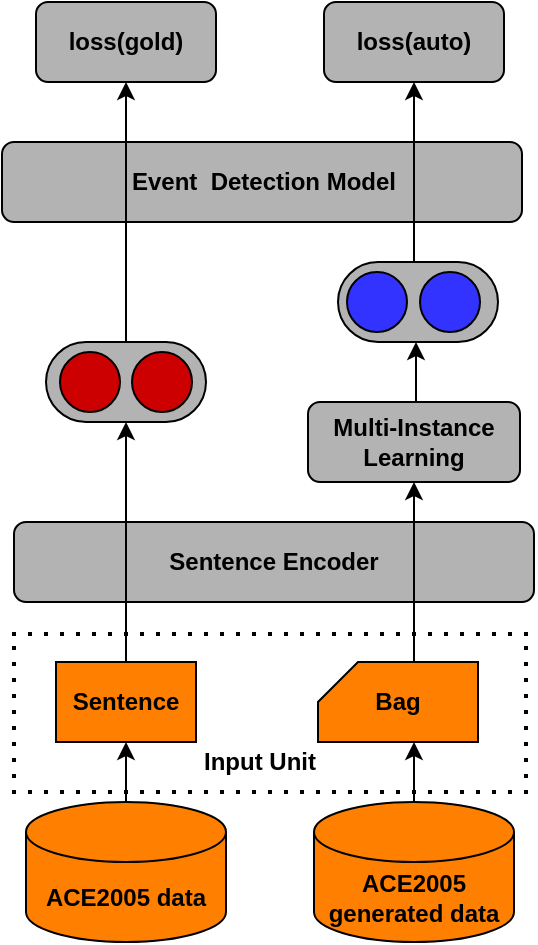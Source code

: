 <mxfile version="14.9.2" type="github">
  <diagram id="dobOyg4vtvWRXq0azZIz" name="Page-1">
    <mxGraphModel dx="1038" dy="491" grid="1" gridSize="10" guides="1" tooltips="1" connect="1" arrows="1" fold="1" page="1" pageScale="1" pageWidth="827" pageHeight="1169" math="0" shadow="0">
      <root>
        <mxCell id="0" />
        <mxCell id="1" parent="0" />
        <mxCell id="5bSi_qPv952segXHp5Zx-3" value="&lt;b&gt;ACE2005 data&lt;/b&gt;" style="shape=cylinder3;whiteSpace=wrap;html=1;boundedLbl=1;backgroundOutline=1;size=15;fillColor=#FF8000;" parent="1" vertex="1">
          <mxGeometry x="166" y="700" width="100" height="70" as="geometry" />
        </mxCell>
        <mxCell id="5bSi_qPv952segXHp5Zx-8" value="&lt;b&gt;Sentence&lt;/b&gt;" style="rounded=0;whiteSpace=wrap;html=1;fillColor=#FF8000;" parent="1" vertex="1">
          <mxGeometry x="181" y="630" width="70" height="40" as="geometry" />
        </mxCell>
        <mxCell id="5bSi_qPv952segXHp5Zx-9" value="&lt;b&gt;Bag&lt;/b&gt;" style="shape=card;whiteSpace=wrap;html=1;fillColor=#FF8000;size=20;" parent="1" vertex="1">
          <mxGeometry x="312" y="630" width="80" height="40" as="geometry" />
        </mxCell>
        <mxCell id="5bSi_qPv952segXHp5Zx-14" value="" style="endArrow=none;dashed=1;html=1;dashPattern=1 3;strokeWidth=2;" parent="1" edge="1">
          <mxGeometry width="50" height="50" relative="1" as="geometry">
            <mxPoint x="416" y="696" as="sourcePoint" />
            <mxPoint x="416" y="616" as="targetPoint" />
          </mxGeometry>
        </mxCell>
        <mxCell id="5bSi_qPv952segXHp5Zx-15" value="" style="endArrow=none;dashed=1;html=1;dashPattern=1 3;strokeWidth=2;" parent="1" edge="1">
          <mxGeometry width="50" height="50" relative="1" as="geometry">
            <mxPoint x="167" y="695" as="sourcePoint" />
            <mxPoint x="412" y="695" as="targetPoint" />
            <Array as="points">
              <mxPoint x="227" y="695" />
            </Array>
          </mxGeometry>
        </mxCell>
        <mxCell id="5bSi_qPv952segXHp5Zx-16" value="" style="endArrow=none;dashed=1;html=1;dashPattern=1 3;strokeWidth=2;" parent="1" edge="1">
          <mxGeometry width="50" height="50" relative="1" as="geometry">
            <mxPoint x="159" y="616" as="sourcePoint" />
            <mxPoint x="419" y="616" as="targetPoint" />
            <Array as="points">
              <mxPoint x="219" y="616" />
            </Array>
          </mxGeometry>
        </mxCell>
        <mxCell id="5bSi_qPv952segXHp5Zx-17" value="" style="endArrow=none;dashed=1;html=1;dashPattern=1 3;strokeWidth=2;" parent="1" edge="1">
          <mxGeometry width="50" height="50" relative="1" as="geometry">
            <mxPoint x="160" y="696" as="sourcePoint" />
            <mxPoint x="160" y="616" as="targetPoint" />
          </mxGeometry>
        </mxCell>
        <mxCell id="5bSi_qPv952segXHp5Zx-24" value="&lt;b&gt;ACE2005 generated data&lt;/b&gt;" style="shape=cylinder3;whiteSpace=wrap;html=1;boundedLbl=1;backgroundOutline=1;size=15;fillColor=#FF8000;" parent="1" vertex="1">
          <mxGeometry x="310" y="700" width="100" height="70" as="geometry" />
        </mxCell>
        <mxCell id="5bSi_qPv952segXHp5Zx-26" value="&lt;b&gt;Input Unit&lt;/b&gt;" style="text;html=1;strokeColor=none;fillColor=none;align=center;verticalAlign=middle;whiteSpace=wrap;rounded=0;" parent="1" vertex="1">
          <mxGeometry x="252.5" y="670" width="60" height="20" as="geometry" />
        </mxCell>
        <mxCell id="5bSi_qPv952segXHp5Zx-30" value="" style="endArrow=classic;html=1;" parent="1" edge="1">
          <mxGeometry width="50" height="50" relative="1" as="geometry">
            <mxPoint x="360" y="700" as="sourcePoint" />
            <mxPoint x="360" y="670" as="targetPoint" />
          </mxGeometry>
        </mxCell>
        <mxCell id="5bSi_qPv952segXHp5Zx-31" value="" style="endArrow=classic;html=1;entryX=0.5;entryY=1;entryDx=0;entryDy=0;exitX=0.5;exitY=0;exitDx=0;exitDy=0;exitPerimeter=0;" parent="1" source="5bSi_qPv952segXHp5Zx-3" target="5bSi_qPv952segXHp5Zx-8" edge="1">
          <mxGeometry width="50" height="50" relative="1" as="geometry">
            <mxPoint x="330" y="710" as="sourcePoint" />
            <mxPoint x="380" y="660" as="targetPoint" />
          </mxGeometry>
        </mxCell>
        <mxCell id="5bSi_qPv952segXHp5Zx-33" value="" style="rounded=1;whiteSpace=wrap;html=1;fillColor=#B3B3B3;" parent="1" vertex="1">
          <mxGeometry x="160" y="560" width="260" height="40" as="geometry" />
        </mxCell>
        <mxCell id="5bSi_qPv952segXHp5Zx-34" value="&lt;b&gt;Sentence Encoder&lt;/b&gt;" style="text;html=1;strokeColor=none;fillColor=none;align=center;verticalAlign=middle;whiteSpace=wrap;rounded=0;" parent="1" vertex="1">
          <mxGeometry x="220" y="570" width="140" height="20" as="geometry" />
        </mxCell>
        <mxCell id="5bSi_qPv952segXHp5Zx-35" value="&lt;b&gt;Multi-Instance Learning&lt;/b&gt;" style="rounded=1;whiteSpace=wrap;html=1;fillColor=#B3B3B3;" parent="1" vertex="1">
          <mxGeometry x="307" y="500" width="106" height="40" as="geometry" />
        </mxCell>
        <mxCell id="5bSi_qPv952segXHp5Zx-37" value="" style="rounded=1;whiteSpace=wrap;html=1;fillColor=#B3B3B3;arcSize=50;" parent="1" vertex="1">
          <mxGeometry x="176" y="470" width="80" height="40" as="geometry" />
        </mxCell>
        <mxCell id="5bSi_qPv952segXHp5Zx-39" value="" style="ellipse;whiteSpace=wrap;html=1;aspect=fixed;fillColor=#CC0000;" parent="1" vertex="1">
          <mxGeometry x="183" y="475" width="30" height="30" as="geometry" />
        </mxCell>
        <mxCell id="5bSi_qPv952segXHp5Zx-40" value="" style="ellipse;whiteSpace=wrap;html=1;aspect=fixed;fillColor=#CC0000;" parent="1" vertex="1">
          <mxGeometry x="219" y="475" width="30" height="30" as="geometry" />
        </mxCell>
        <mxCell id="5bSi_qPv952segXHp5Zx-41" value="" style="rounded=1;whiteSpace=wrap;html=1;fillColor=#B3B3B3;arcSize=50;" parent="1" vertex="1">
          <mxGeometry x="322" y="430" width="80" height="40" as="geometry" />
        </mxCell>
        <mxCell id="5bSi_qPv952segXHp5Zx-43" value="" style="ellipse;whiteSpace=wrap;html=1;aspect=fixed;fillColor=#3333FF;" parent="1" vertex="1">
          <mxGeometry x="326.5" y="435" width="30" height="30" as="geometry" />
        </mxCell>
        <mxCell id="5bSi_qPv952segXHp5Zx-44" value="" style="ellipse;whiteSpace=wrap;html=1;aspect=fixed;fillColor=#3333FF;" parent="1" vertex="1">
          <mxGeometry x="363" y="435" width="30" height="30" as="geometry" />
        </mxCell>
        <mxCell id="5bSi_qPv952segXHp5Zx-46" value="" style="rounded=1;whiteSpace=wrap;html=1;fillColor=#B3B3B3;" parent="1" vertex="1">
          <mxGeometry x="154" y="370" width="260" height="40" as="geometry" />
        </mxCell>
        <mxCell id="5bSi_qPv952segXHp5Zx-47" value="&lt;b&gt;Event&amp;nbsp; Detection Model&lt;/b&gt;" style="text;html=1;strokeColor=none;fillColor=none;align=center;verticalAlign=middle;whiteSpace=wrap;rounded=0;" parent="1" vertex="1">
          <mxGeometry x="190" y="380" width="190" height="20" as="geometry" />
        </mxCell>
        <mxCell id="5bSi_qPv952segXHp5Zx-51" value="&lt;b&gt;loss(gold)&lt;/b&gt;" style="rounded=1;whiteSpace=wrap;html=1;fillColor=#B3B3B3;" parent="1" vertex="1">
          <mxGeometry x="171" y="300" width="90" height="40" as="geometry" />
        </mxCell>
        <mxCell id="5bSi_qPv952segXHp5Zx-53" value="&lt;b&gt;loss(auto)&lt;/b&gt;" style="rounded=1;whiteSpace=wrap;html=1;fillColor=#B3B3B3;" parent="1" vertex="1">
          <mxGeometry x="315" y="300" width="90" height="40" as="geometry" />
        </mxCell>
        <mxCell id="5bSi_qPv952segXHp5Zx-57" value="" style="endArrow=classic;html=1;" parent="1" edge="1">
          <mxGeometry width="50" height="50" relative="1" as="geometry">
            <mxPoint x="216" y="630" as="sourcePoint" />
            <mxPoint x="216" y="510" as="targetPoint" />
          </mxGeometry>
        </mxCell>
        <mxCell id="5bSi_qPv952segXHp5Zx-58" value="" style="endArrow=classic;html=1;" parent="1" edge="1">
          <mxGeometry width="50" height="50" relative="1" as="geometry">
            <mxPoint x="360" y="630" as="sourcePoint" />
            <mxPoint x="360" y="540" as="targetPoint" />
          </mxGeometry>
        </mxCell>
        <mxCell id="5bSi_qPv952segXHp5Zx-66" value="" style="endArrow=classic;html=1;entryX=0.5;entryY=1;entryDx=0;entryDy=0;" parent="1" edge="1">
          <mxGeometry width="50" height="50" relative="1" as="geometry">
            <mxPoint x="361" y="500" as="sourcePoint" />
            <mxPoint x="361" y="470" as="targetPoint" />
          </mxGeometry>
        </mxCell>
        <mxCell id="5bSi_qPv952segXHp5Zx-67" value="" style="endArrow=classic;html=1;entryX=0.5;entryY=1;entryDx=0;entryDy=0;exitX=0.5;exitY=0;exitDx=0;exitDy=0;" parent="1" source="5bSi_qPv952segXHp5Zx-37" target="5bSi_qPv952segXHp5Zx-51" edge="1">
          <mxGeometry width="50" height="50" relative="1" as="geometry">
            <mxPoint x="390" y="560" as="sourcePoint" />
            <mxPoint x="440" y="510" as="targetPoint" />
          </mxGeometry>
        </mxCell>
        <mxCell id="5bSi_qPv952segXHp5Zx-68" value="" style="endArrow=classic;html=1;entryX=0.5;entryY=1;entryDx=0;entryDy=0;" parent="1" target="5bSi_qPv952segXHp5Zx-53" edge="1">
          <mxGeometry width="50" height="50" relative="1" as="geometry">
            <mxPoint x="360" y="430" as="sourcePoint" />
            <mxPoint x="440" y="510" as="targetPoint" />
          </mxGeometry>
        </mxCell>
      </root>
    </mxGraphModel>
  </diagram>
</mxfile>
